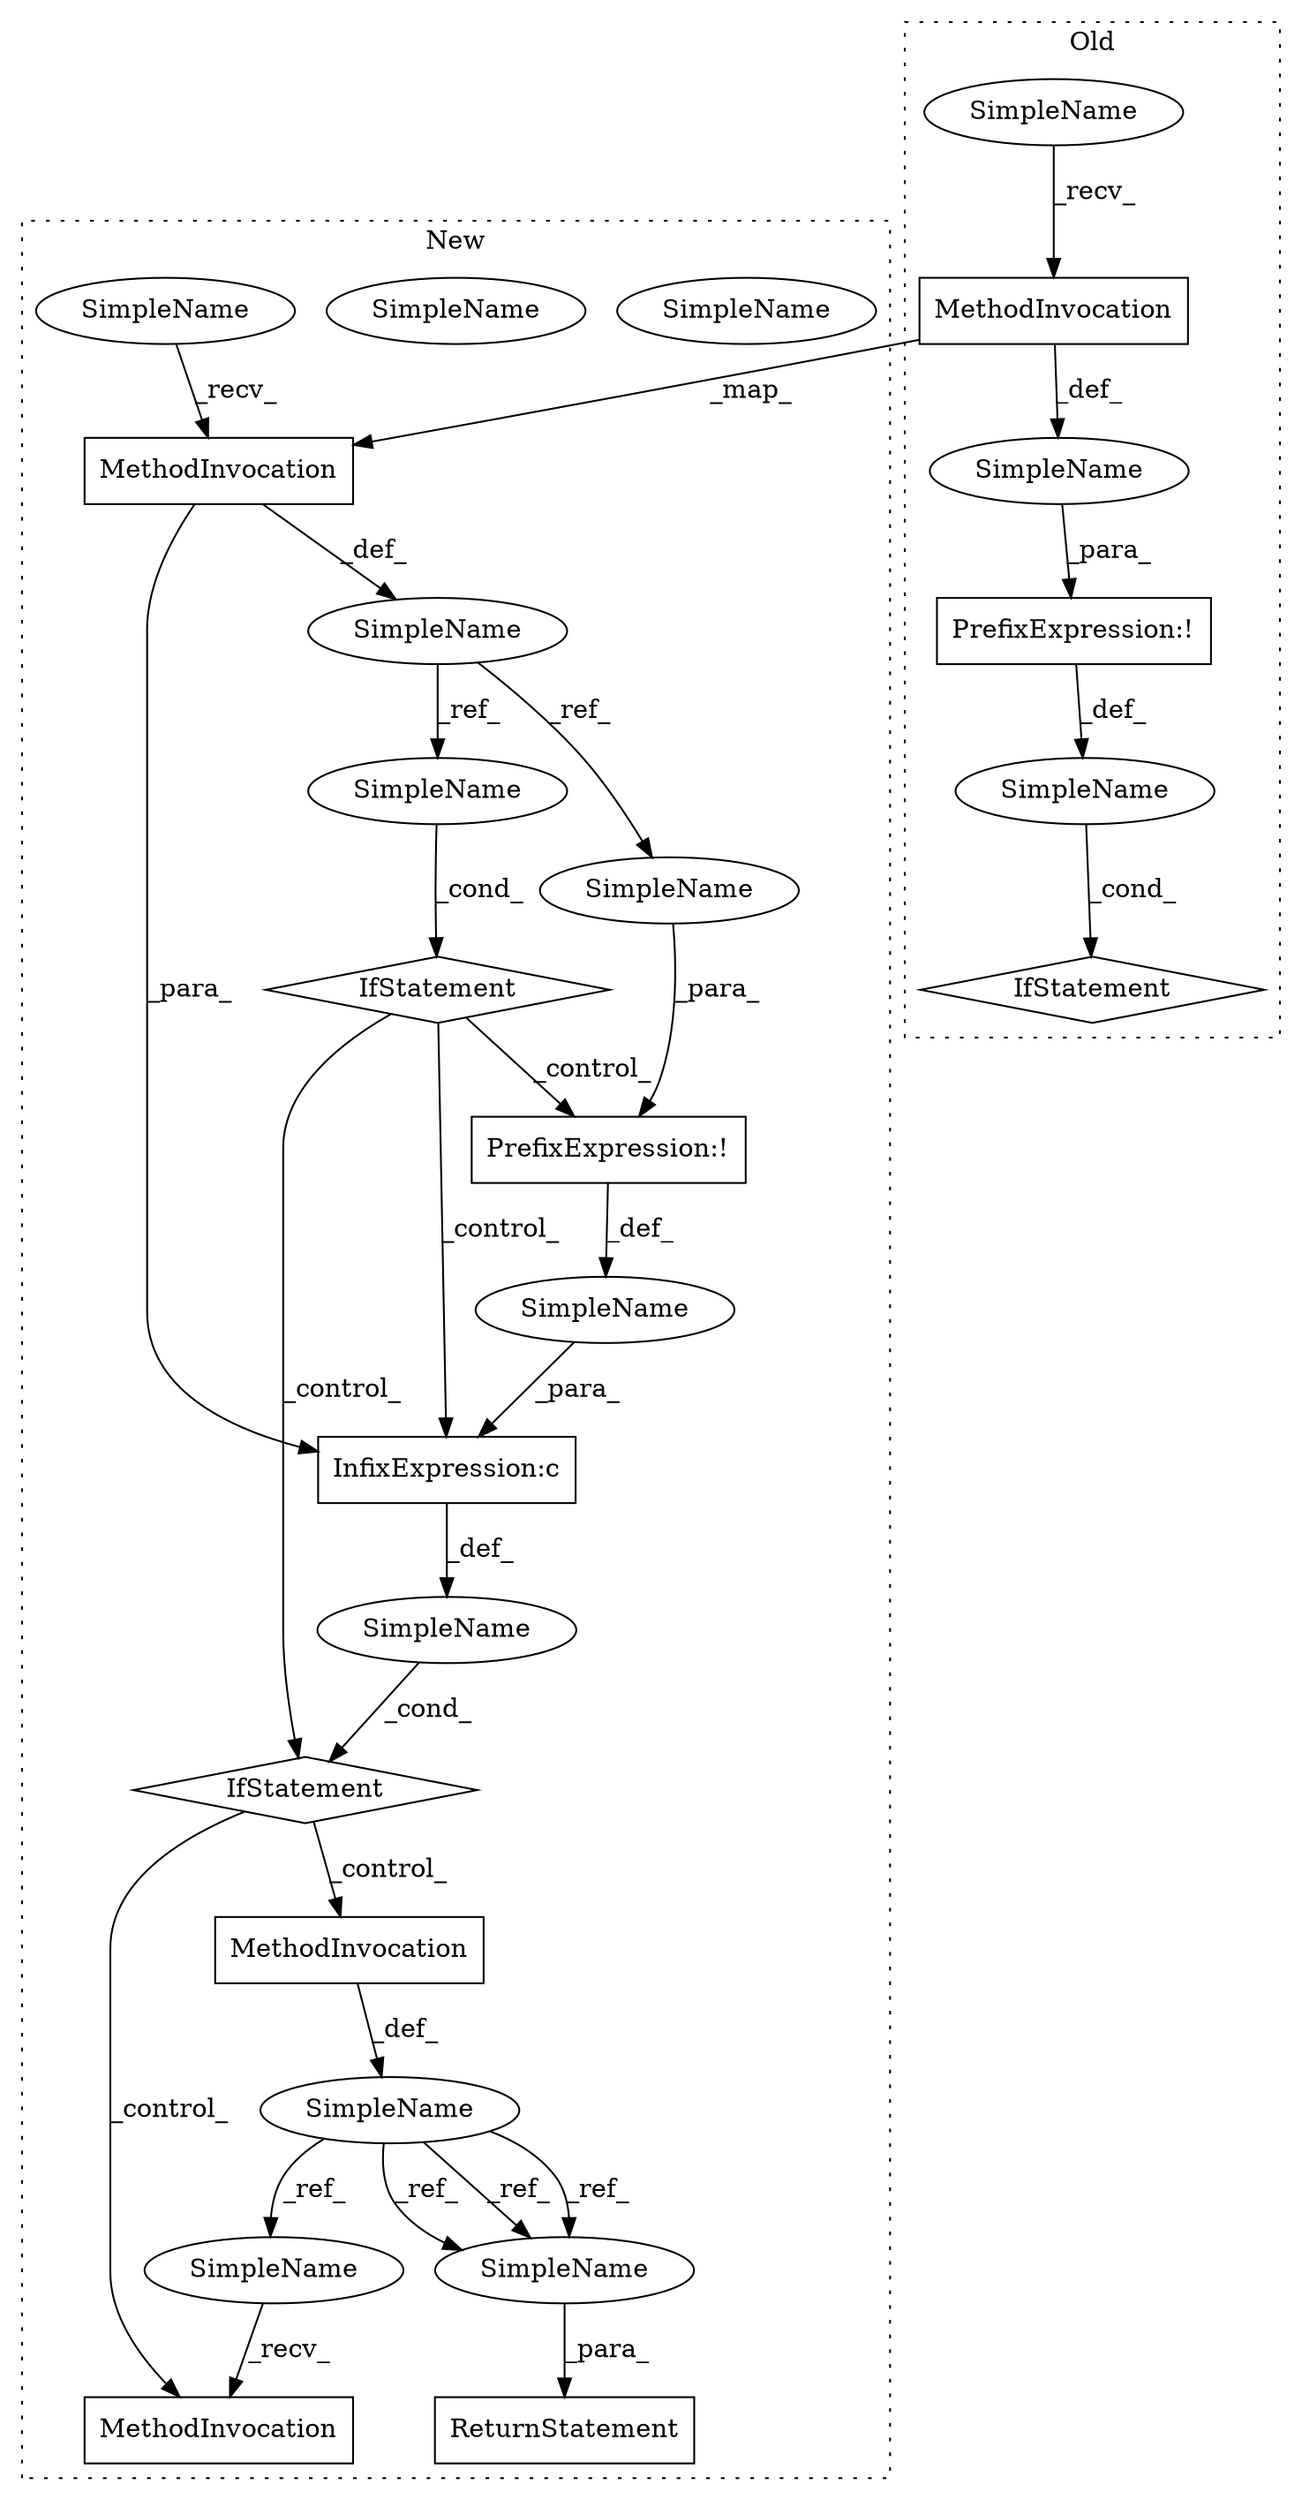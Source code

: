 digraph G {
subgraph cluster0 {
3 [label="IfStatement" a="25" s="419,448" l="4,2" shape="diamond"];
6 [label="MethodInvocation" a="32" s="428,447" l="16,1" shape="box"];
10 [label="SimpleName" a="42" s="424" l="3" shape="ellipse"];
12 [label="SimpleName" a="42" s="" l="" shape="ellipse"];
20 [label="SimpleName" a="42" s="" l="" shape="ellipse"];
24 [label="PrefixExpression:!" a="38" s="423" l="1" shape="box"];
label = "Old";
style="dotted";
}
subgraph cluster1 {
1 [label="IfStatement" a="25" s="669,699" l="4,2" shape="diamond"];
2 [label="IfStatement" a="25" s="500,516" l="4,2" shape="diamond"];
4 [label="MethodInvocation" a="32" s="849" l="11" shape="box"];
5 [label="MethodInvocation" a="32" s="474,493" l="16,1" shape="box"];
7 [label="MethodInvocation" a="32" s="716,833" l="4,1" shape="box"];
8 [label="ReturnStatement" a="41" s="990" l="7" shape="box"];
9 [label="SimpleName" a="42" s="504" l="12" shape="ellipse"];
11 [label="SimpleName" a="42" s="709" l="6" shape="ellipse"];
13 [label="SimpleName" a="42" s="997" l="6" shape="ellipse"];
14 [label="SimpleName" a="42" s="997" l="6" shape="ellipse"];
15 [label="SimpleName" a="42" s="" l="" shape="ellipse"];
16 [label="SimpleName" a="42" s="674" l="12" shape="ellipse"];
17 [label="SimpleName" a="42" s="" l="" shape="ellipse"];
18 [label="SimpleName" a="42" s="842" l="6" shape="ellipse"];
19 [label="SimpleName" a="42" s="457" l="12" shape="ellipse"];
21 [label="SimpleName" a="42" s="997" l="6" shape="ellipse"];
22 [label="SimpleName" a="42" s="470" l="3" shape="ellipse"];
23 [label="PrefixExpression:!" a="38" s="673" l="1" shape="box"];
25 [label="InfixExpression:c" a="27" s="686" l="4" shape="box"];
label = "New";
style="dotted";
}
1 -> 4 [label="_control_"];
1 -> 7 [label="_control_"];
2 -> 23 [label="_control_"];
2 -> 1 [label="_control_"];
2 -> 25 [label="_control_"];
5 -> 25 [label="_para_"];
5 -> 19 [label="_def_"];
6 -> 12 [label="_def_"];
6 -> 5 [label="_map_"];
7 -> 11 [label="_def_"];
9 -> 2 [label="_cond_"];
10 -> 6 [label="_recv_"];
11 -> 21 [label="_ref_"];
11 -> 21 [label="_ref_"];
11 -> 18 [label="_ref_"];
11 -> 21 [label="_ref_"];
12 -> 24 [label="_para_"];
15 -> 1 [label="_cond_"];
16 -> 23 [label="_para_"];
17 -> 25 [label="_para_"];
18 -> 4 [label="_recv_"];
19 -> 9 [label="_ref_"];
19 -> 16 [label="_ref_"];
20 -> 3 [label="_cond_"];
21 -> 8 [label="_para_"];
22 -> 5 [label="_recv_"];
23 -> 17 [label="_def_"];
24 -> 20 [label="_def_"];
25 -> 15 [label="_def_"];
}